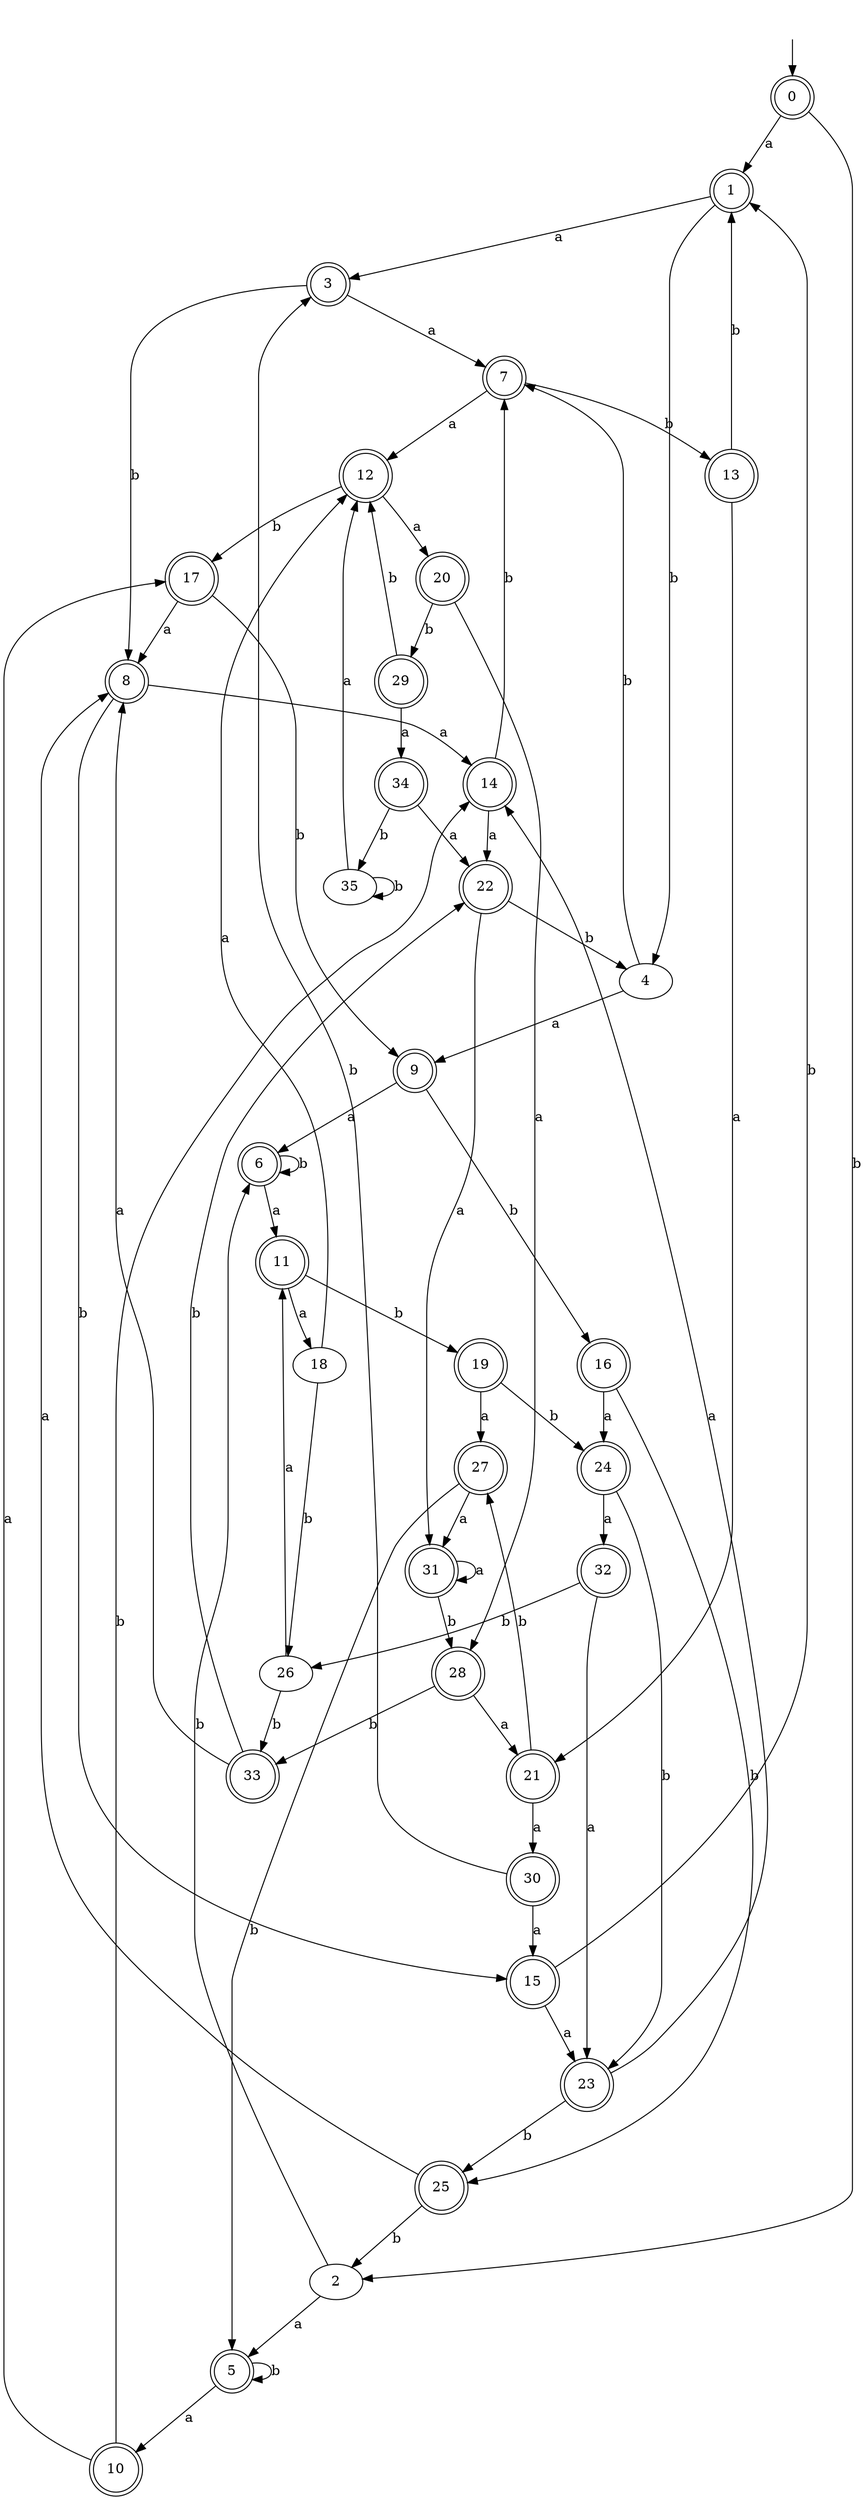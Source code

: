 digraph RandomDFA {
  __start0 [label="", shape=none];
  __start0 -> 0 [label=""];
  0 [shape=circle] [shape=doublecircle]
  0 -> 1 [label="a"]
  0 -> 2 [label="b"]
  1 [shape=doublecircle]
  1 -> 3 [label="a"]
  1 -> 4 [label="b"]
  2
  2 -> 5 [label="a"]
  2 -> 6 [label="b"]
  3 [shape=doublecircle]
  3 -> 7 [label="a"]
  3 -> 8 [label="b"]
  4
  4 -> 9 [label="a"]
  4 -> 7 [label="b"]
  5 [shape=doublecircle]
  5 -> 10 [label="a"]
  5 -> 5 [label="b"]
  6 [shape=doublecircle]
  6 -> 11 [label="a"]
  6 -> 6 [label="b"]
  7 [shape=doublecircle]
  7 -> 12 [label="a"]
  7 -> 13 [label="b"]
  8 [shape=doublecircle]
  8 -> 14 [label="a"]
  8 -> 15 [label="b"]
  9 [shape=doublecircle]
  9 -> 6 [label="a"]
  9 -> 16 [label="b"]
  10 [shape=doublecircle]
  10 -> 17 [label="a"]
  10 -> 14 [label="b"]
  11 [shape=doublecircle]
  11 -> 18 [label="a"]
  11 -> 19 [label="b"]
  12 [shape=doublecircle]
  12 -> 20 [label="a"]
  12 -> 17 [label="b"]
  13 [shape=doublecircle]
  13 -> 21 [label="a"]
  13 -> 1 [label="b"]
  14 [shape=doublecircle]
  14 -> 22 [label="a"]
  14 -> 7 [label="b"]
  15 [shape=doublecircle]
  15 -> 23 [label="a"]
  15 -> 1 [label="b"]
  16 [shape=doublecircle]
  16 -> 24 [label="a"]
  16 -> 25 [label="b"]
  17 [shape=doublecircle]
  17 -> 8 [label="a"]
  17 -> 9 [label="b"]
  18
  18 -> 12 [label="a"]
  18 -> 26 [label="b"]
  19 [shape=doublecircle]
  19 -> 27 [label="a"]
  19 -> 24 [label="b"]
  20 [shape=doublecircle]
  20 -> 28 [label="a"]
  20 -> 29 [label="b"]
  21 [shape=doublecircle]
  21 -> 30 [label="a"]
  21 -> 27 [label="b"]
  22 [shape=doublecircle]
  22 -> 31 [label="a"]
  22 -> 4 [label="b"]
  23 [shape=doublecircle]
  23 -> 14 [label="a"]
  23 -> 25 [label="b"]
  24 [shape=doublecircle]
  24 -> 32 [label="a"]
  24 -> 23 [label="b"]
  25 [shape=doublecircle]
  25 -> 8 [label="a"]
  25 -> 2 [label="b"]
  26
  26 -> 11 [label="a"]
  26 -> 33 [label="b"]
  27 [shape=doublecircle]
  27 -> 31 [label="a"]
  27 -> 5 [label="b"]
  28 [shape=doublecircle]
  28 -> 21 [label="a"]
  28 -> 33 [label="b"]
  29 [shape=doublecircle]
  29 -> 34 [label="a"]
  29 -> 12 [label="b"]
  30 [shape=doublecircle]
  30 -> 15 [label="a"]
  30 -> 3 [label="b"]
  31 [shape=doublecircle]
  31 -> 31 [label="a"]
  31 -> 28 [label="b"]
  32 [shape=doublecircle]
  32 -> 23 [label="a"]
  32 -> 26 [label="b"]
  33 [shape=doublecircle]
  33 -> 8 [label="a"]
  33 -> 22 [label="b"]
  34 [shape=doublecircle]
  34 -> 22 [label="a"]
  34 -> 35 [label="b"]
  35
  35 -> 12 [label="a"]
  35 -> 35 [label="b"]
}
